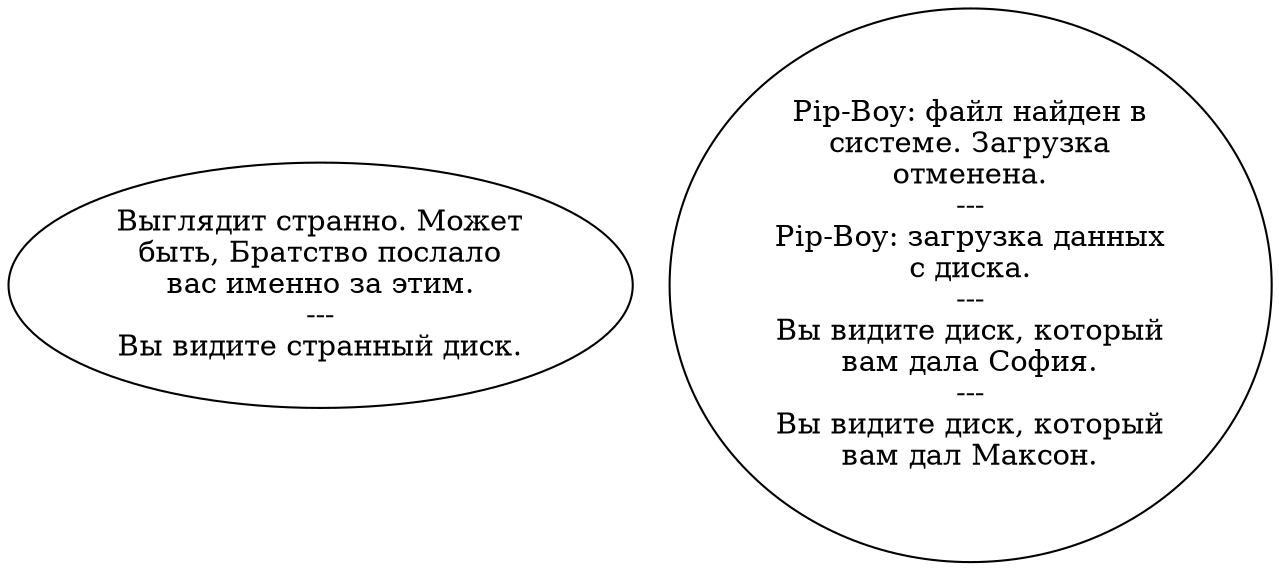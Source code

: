 digraph artifact {
  "start" [style=filled       fillcolor="#FFFFFF"       color="#000000"]
  "start" [label="Выглядит странно. Может\nбыть, Братство послало\nвас именно за этим.\n---\nВы видите странный диск."]
  "use_p_proc" [style=filled       fillcolor="#FFFFFF"       color="#000000"]
  "use_p_proc" [label="Pip-Boy: файл найден в\nсистеме. Загрузка\nотменена.\n---\nPip-Boy: загрузка данных\nс диска.\n---\nВы видите диск, который\nвам дала София.\n---\nВы видите диск, который\nвам дал Максон."]
}